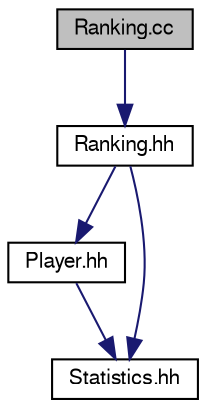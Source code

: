 digraph "Ranking.cc"
{
 // LATEX_PDF_SIZE
  edge [fontname="FreeSans",fontsize="10",labelfontname="FreeSans",labelfontsize="10"];
  node [fontname="FreeSans",fontsize="10",shape=record];
  Node1 [label="Ranking.cc",height=0.2,width=0.4,color="black", fillcolor="grey75", style="filled", fontcolor="black",tooltip=" "];
  Node1 -> Node2 [color="midnightblue",fontsize="10",style="solid"];
  Node2 [label="Ranking.hh",height=0.2,width=0.4,color="black", fillcolor="white", style="filled",URL="$_ranking_8hh.html",tooltip="Especificación de la clase Ranking."];
  Node2 -> Node3 [color="midnightblue",fontsize="10",style="solid"];
  Node3 [label="Player.hh",height=0.2,width=0.4,color="black", fillcolor="white", style="filled",URL="$_player_8hh.html",tooltip="Especificación de la clase Player."];
  Node3 -> Node4 [color="midnightblue",fontsize="10",style="solid"];
  Node4 [label="Statistics.hh",height=0.2,width=0.4,color="black", fillcolor="white", style="filled",URL="$_statistics_8hh.html",tooltip="Especificación de la clase Statistics."];
  Node2 -> Node4 [color="midnightblue",fontsize="10",style="solid"];
}
